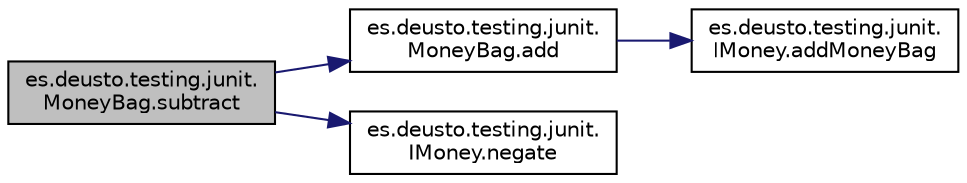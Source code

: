 digraph "es.deusto.testing.junit.MoneyBag.subtract"
{
  edge [fontname="Helvetica",fontsize="10",labelfontname="Helvetica",labelfontsize="10"];
  node [fontname="Helvetica",fontsize="10",shape=record];
  rankdir="LR";
  Node34 [label="es.deusto.testing.junit.\lMoneyBag.subtract",height=0.2,width=0.4,color="black", fillcolor="grey75", style="filled", fontcolor="black"];
  Node34 -> Node35 [color="midnightblue",fontsize="10",style="solid",fontname="Helvetica"];
  Node35 [label="es.deusto.testing.junit.\lMoneyBag.add",height=0.2,width=0.4,color="black", fillcolor="white", style="filled",URL="$classes_1_1deusto_1_1testing_1_1junit_1_1_money_bag.html#ab3be83ff12fa6d19b67b669194120d00"];
  Node35 -> Node36 [color="midnightblue",fontsize="10",style="solid",fontname="Helvetica"];
  Node36 [label="es.deusto.testing.junit.\lIMoney.addMoneyBag",height=0.2,width=0.4,color="black", fillcolor="white", style="filled",URL="$interfacees_1_1deusto_1_1testing_1_1junit_1_1_i_money.html#ac47c8940f0565bd9eda16730170bc9f7"];
  Node34 -> Node37 [color="midnightblue",fontsize="10",style="solid",fontname="Helvetica"];
  Node37 [label="es.deusto.testing.junit.\lIMoney.negate",height=0.2,width=0.4,color="black", fillcolor="white", style="filled",URL="$interfacees_1_1deusto_1_1testing_1_1junit_1_1_i_money.html#a741967d7aa89055b6873619303b11385"];
}
